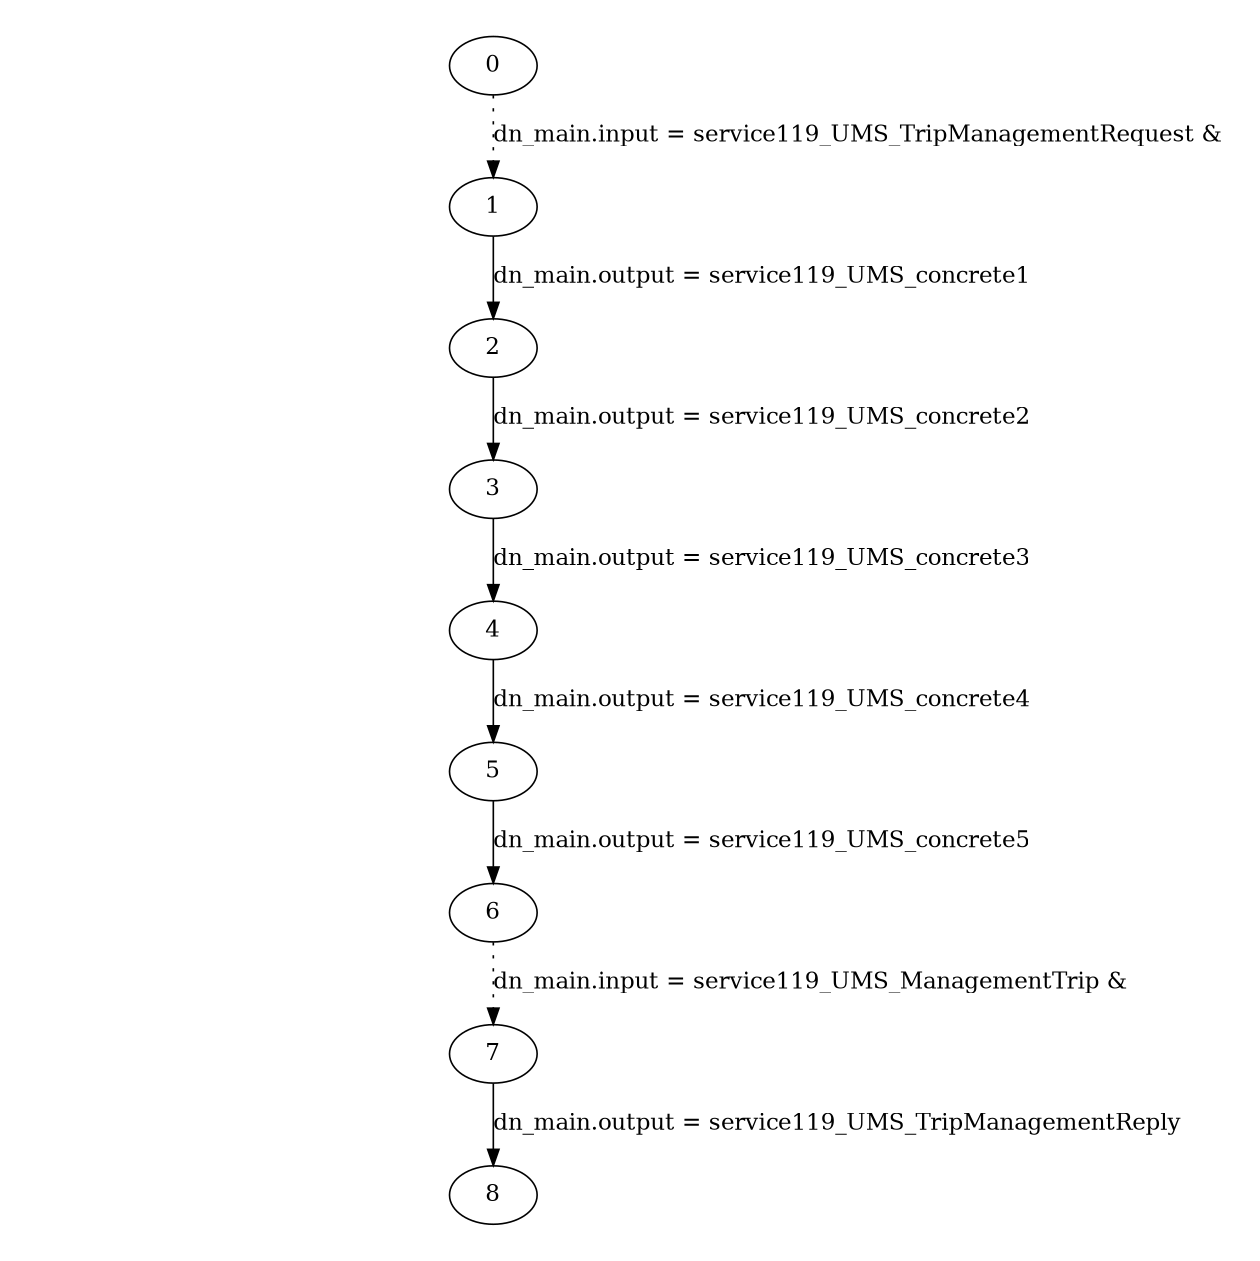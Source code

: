 digraph plan_fsm {
ratio="1.3";
margin="0.2";
size="8.0,11.4";
"0" -> "1" [style=dotted label="dn_main.input = service119_UMS_TripManagementRequest &\n"]
"1" -> "2" [label="dn_main.output = service119_UMS_concrete1"]
"2" -> "3" [label="dn_main.output = service119_UMS_concrete2"]
"3" -> "4" [label="dn_main.output = service119_UMS_concrete3"]
"4" -> "5" [label="dn_main.output = service119_UMS_concrete4"]
"5" -> "6" [label="dn_main.output = service119_UMS_concrete5"]
"6" -> "7" [style=dotted label="dn_main.input = service119_UMS_ManagementTrip &\n"]
"7" -> "8" [label="dn_main.output = service119_UMS_TripManagementReply"]
}

